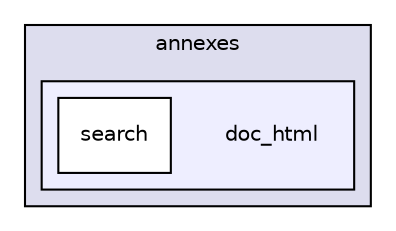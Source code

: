 digraph "annexes/doc_html" {
  compound=true
  node [ fontsize="10", fontname="Helvetica"];
  edge [ labelfontsize="10", labelfontname="Helvetica"];
  subgraph clusterdir_5f68467203ae247211b4b892d1eb974d {
    graph [ bgcolor="#ddddee", pencolor="black", label="annexes" fontname="Helvetica", fontsize="10", URL="dir_5f68467203ae247211b4b892d1eb974d.html"]
  subgraph clusterdir_57af5b0c31a2c9fa6f238c8e4b8a58cc {
    graph [ bgcolor="#eeeeff", pencolor="black", label="" URL="dir_57af5b0c31a2c9fa6f238c8e4b8a58cc.html"];
    dir_57af5b0c31a2c9fa6f238c8e4b8a58cc [shape=plaintext label="doc_html"];
    dir_7074635120f2485dbfe4b4537041da5f [shape=box label="search" color="black" fillcolor="white" style="filled" URL="dir_7074635120f2485dbfe4b4537041da5f.html"];
  }
  }
}
